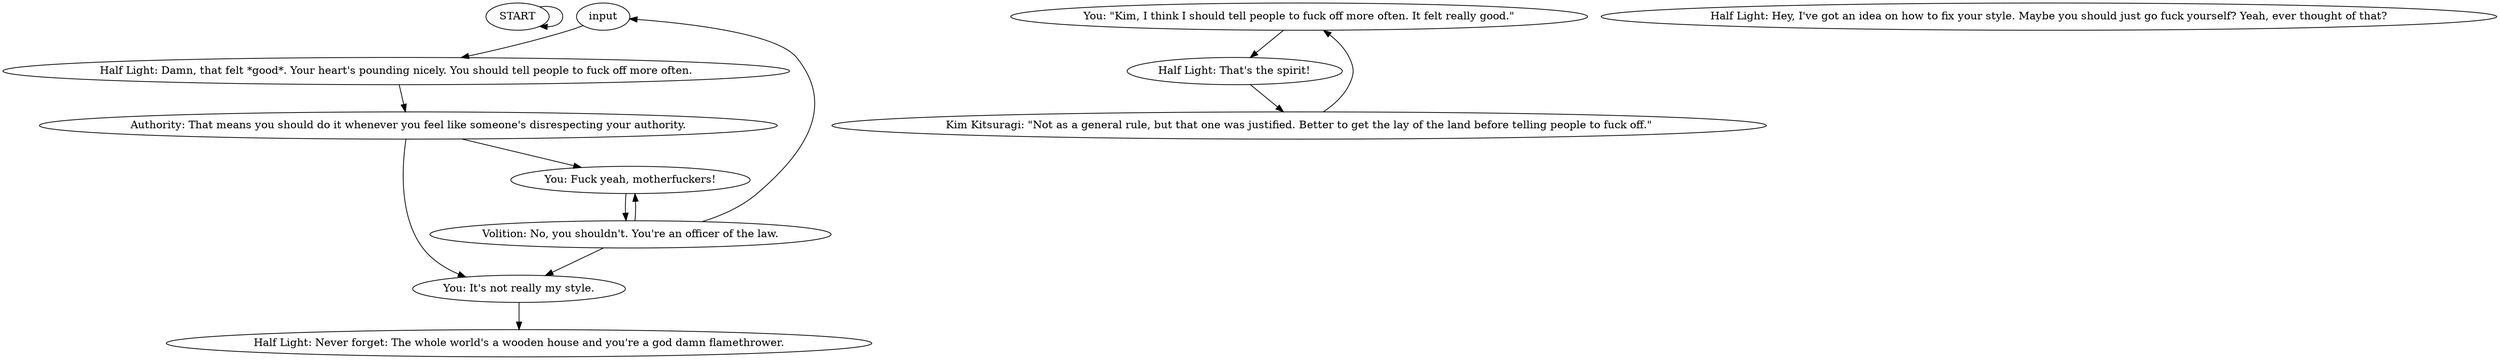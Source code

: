 # JAM ORB / fuckoffafterthought
# Afterthought dialogue if you told the lorry driver to fuck off.
# ==================================================
digraph G {
	  0 [label="START"];
	  1 [label="input"];
	  2 [label="You: \"Kim, I think I should tell people to fuck off more often. It felt really good.\""];
	  3 [label="Authority: That means you should do it whenever you feel like someone's disrespecting your authority."];
	  4 [label="Volition: No, you shouldn't. You're an officer of the law."];
	  5 [label="Half Light: That's the spirit!"];
	  6 [label="Kim Kitsuragi: \"Not as a general rule, but that one was justified. Better to get the lay of the land before telling people to fuck off.\""];
	  7 [label="Half Light: Never forget: The whole world's a wooden house and you're a god damn flamethrower."];
	  8 [label="Half Light: Hey, I've got an idea on how to fix your style. Maybe you should just go fuck yourself? Yeah, ever thought of that?"];
	  9 [label="Half Light: Damn, that felt *good*. Your heart's pounding nicely. You should tell people to fuck off more often."];
	  10 [label="You: Fuck yeah, motherfuckers!"];
	  11 [label="You: It's not really my style."];
	  0 -> 0
	  1 -> 9
	  2 -> 5
	  3 -> 10
	  3 -> 11
	  4 -> 1
	  4 -> 10
	  4 -> 11
	  5 -> 6
	  6 -> 2
	  9 -> 3
	  10 -> 4
	  11 -> 7
}


